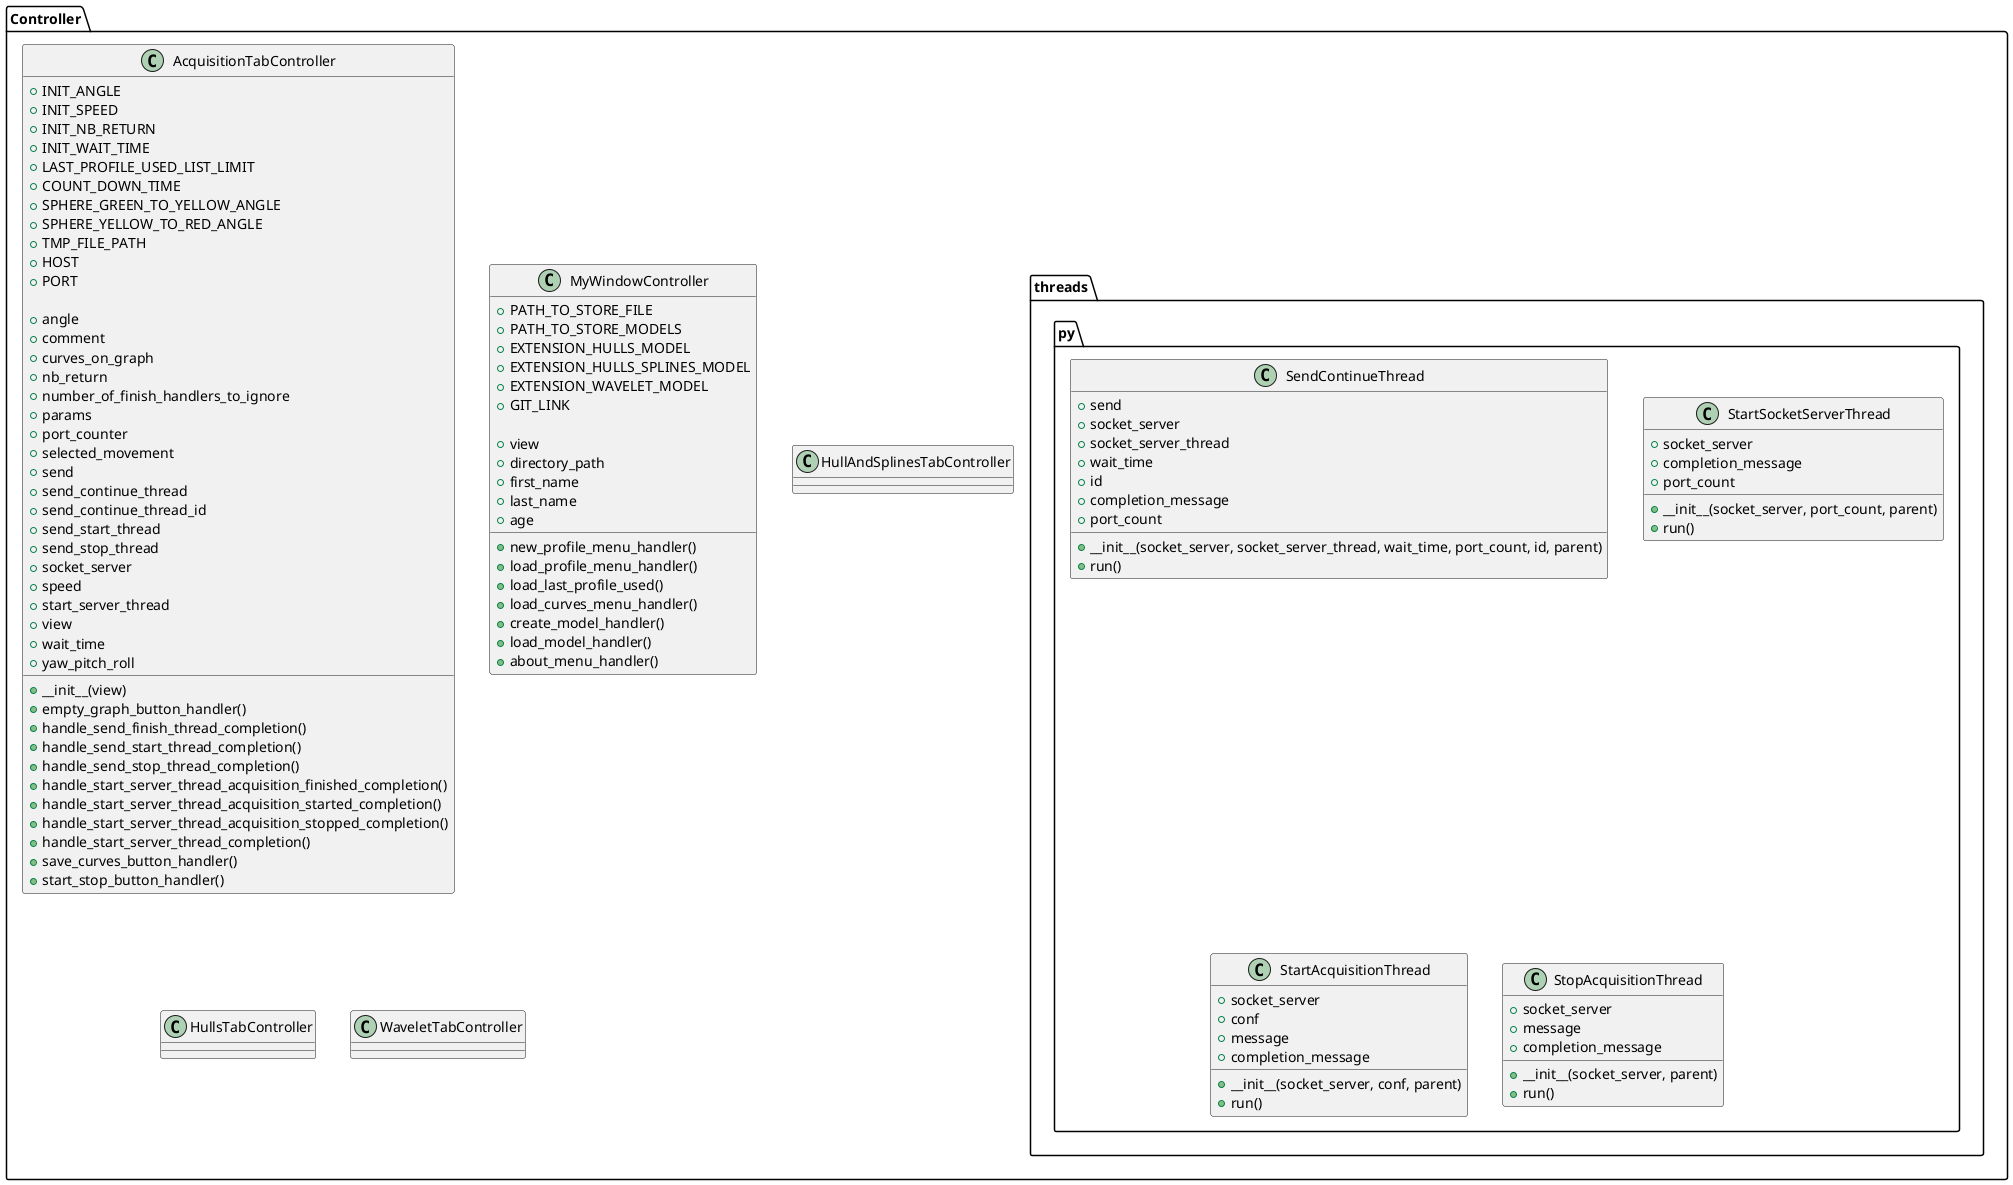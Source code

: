 @startuml

package Controller {
		class AcquisitionTabController{
			+ INIT_ANGLE          
		    + INIT_SPEED          
		    + INIT_NB_RETURN      
		    + INIT_WAIT_TIME      
		    + LAST_PROFILE_USED_LIST_LIMIT
		    + COUNT_DOWN_TIME             
		    + SPHERE_GREEN_TO_YELLOW_ANGLE
		    + SPHERE_YELLOW_TO_RED_ANGLE  
		    + TMP_FILE_PATH               
			+ HOST
	    	+ PORT

	        + angle
	        + comment  
	        + curves_on_graph
	        + nb_return
	        + number_of_finish_handlers_to_ignore
	        + params             
	        + port_counter
	        + selected_movement
	        + send             
	        + send_continue_thread
	        + send_continue_thread_id
	        + send_start_thread
	        + send_stop_thread 
	        + socket_server
	        + speed
	        + start_server_thread
		    + view
	        + wait_time
	        + yaw_pitch_roll

	        + __init__(view)
	        + empty_graph_button_handler()
	        + handle_send_finish_thread_completion()
	        + handle_send_start_thread_completion()
	        + handle_send_stop_thread_completion()
	        + handle_start_server_thread_acquisition_finished_completion()
	        + handle_start_server_thread_acquisition_started_completion()
	        + handle_start_server_thread_acquisition_stopped_completion()
	        + handle_start_server_thread_completion()
	        + save_curves_button_handler()
	        + start_stop_button_handler()
		}

	class MyWindowController {
		+ PATH_TO_STORE_FILE
	    + PATH_TO_STORE_MODELS
	    + EXTENSION_HULLS_MODEL
	    + EXTENSION_HULLS_SPLINES_MODEL
	    + EXTENSION_WAVELET_MODEL      
	    + GIT_LINK

	    + view           
        + directory_path 
        + first_name     
        + last_name      
        + age       

        + new_profile_menu_handler()
        + load_profile_menu_handler()
        + load_last_profile_used()
        + load_curves_menu_handler()
        + create_model_handler()
        + load_model_handler()
        + about_menu_handler()
	}

	class HullAndSplinesTabController {

	} 


	class HullsTabController {

	}

	class WaveletTabController {

	}

	package threads.py {
		class SendContinueThread {
			+ send 
	        + socket_server 
	        + socket_server_thread
	        + wait_time 
	        + id 
	        + completion_message
	        + port_count 

	        + __init__(socket_server, socket_server_thread, wait_time, port_count, id, parent)
	        + run()
		}

		class StartSocketServerThread {
			+ socket_server
		    + completion_message
		    + port_count 

		    +  __init__(socket_server, port_count, parent)
		    + run()
		}

		class StartAcquisitionThread {
			+ socket_server
	        + conf 
	        + message
	        + completion_message

	        + __init__(socket_server, conf, parent)
	        + run()
		}

		class StopAcquisitionThread {
			+ socket_server
	        + message 
	        + completion_message

	        + __init__(socket_server, parent)
	        + run()
		}
	}
}


@enduml

/////////////////////////////////


@startuml



package Model {
	class FileManager
	class MyUtils
	class PlotCanvas
	class SocketServer
}

package View {
	class Acquisition
	class MyWindow 
	class CurvesDialog
	class ModelGeneratorDialog
	class NewProfileDialog
	class SplineAndHull
	class Hulls
	class Wavelet
} 

/'Acquisition 	*--* AcquisitionController
MyWindow 		*--* MyWindowController
SplineAndHull 	*--* SplineAndHullController
Hulls 			*--* HullsController
Wavelet 		*--* WaveletController'/

@enduml